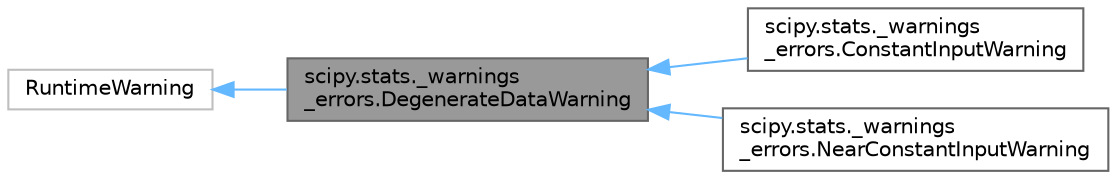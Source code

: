 digraph "scipy.stats._warnings_errors.DegenerateDataWarning"
{
 // LATEX_PDF_SIZE
  bgcolor="transparent";
  edge [fontname=Helvetica,fontsize=10,labelfontname=Helvetica,labelfontsize=10];
  node [fontname=Helvetica,fontsize=10,shape=box,height=0.2,width=0.4];
  rankdir="LR";
  Node1 [id="Node000001",label="scipy.stats._warnings\l_errors.DegenerateDataWarning",height=0.2,width=0.4,color="gray40", fillcolor="grey60", style="filled", fontcolor="black",tooltip=" "];
  Node2 -> Node1 [id="edge1_Node000001_Node000002",dir="back",color="steelblue1",style="solid",tooltip=" "];
  Node2 [id="Node000002",label="RuntimeWarning",height=0.2,width=0.4,color="grey75", fillcolor="white", style="filled",URL="$d5/d23/classRuntimeWarning.html",tooltip=" "];
  Node1 -> Node3 [id="edge2_Node000001_Node000003",dir="back",color="steelblue1",style="solid",tooltip=" "];
  Node3 [id="Node000003",label="scipy.stats._warnings\l_errors.ConstantInputWarning",height=0.2,width=0.4,color="gray40", fillcolor="white", style="filled",URL="$dd/da5/classscipy_1_1stats_1_1__warnings__errors_1_1ConstantInputWarning.html",tooltip=" "];
  Node1 -> Node4 [id="edge3_Node000001_Node000004",dir="back",color="steelblue1",style="solid",tooltip=" "];
  Node4 [id="Node000004",label="scipy.stats._warnings\l_errors.NearConstantInputWarning",height=0.2,width=0.4,color="gray40", fillcolor="white", style="filled",URL="$de/d5e/classscipy_1_1stats_1_1__warnings__errors_1_1NearConstantInputWarning.html",tooltip=" "];
}
